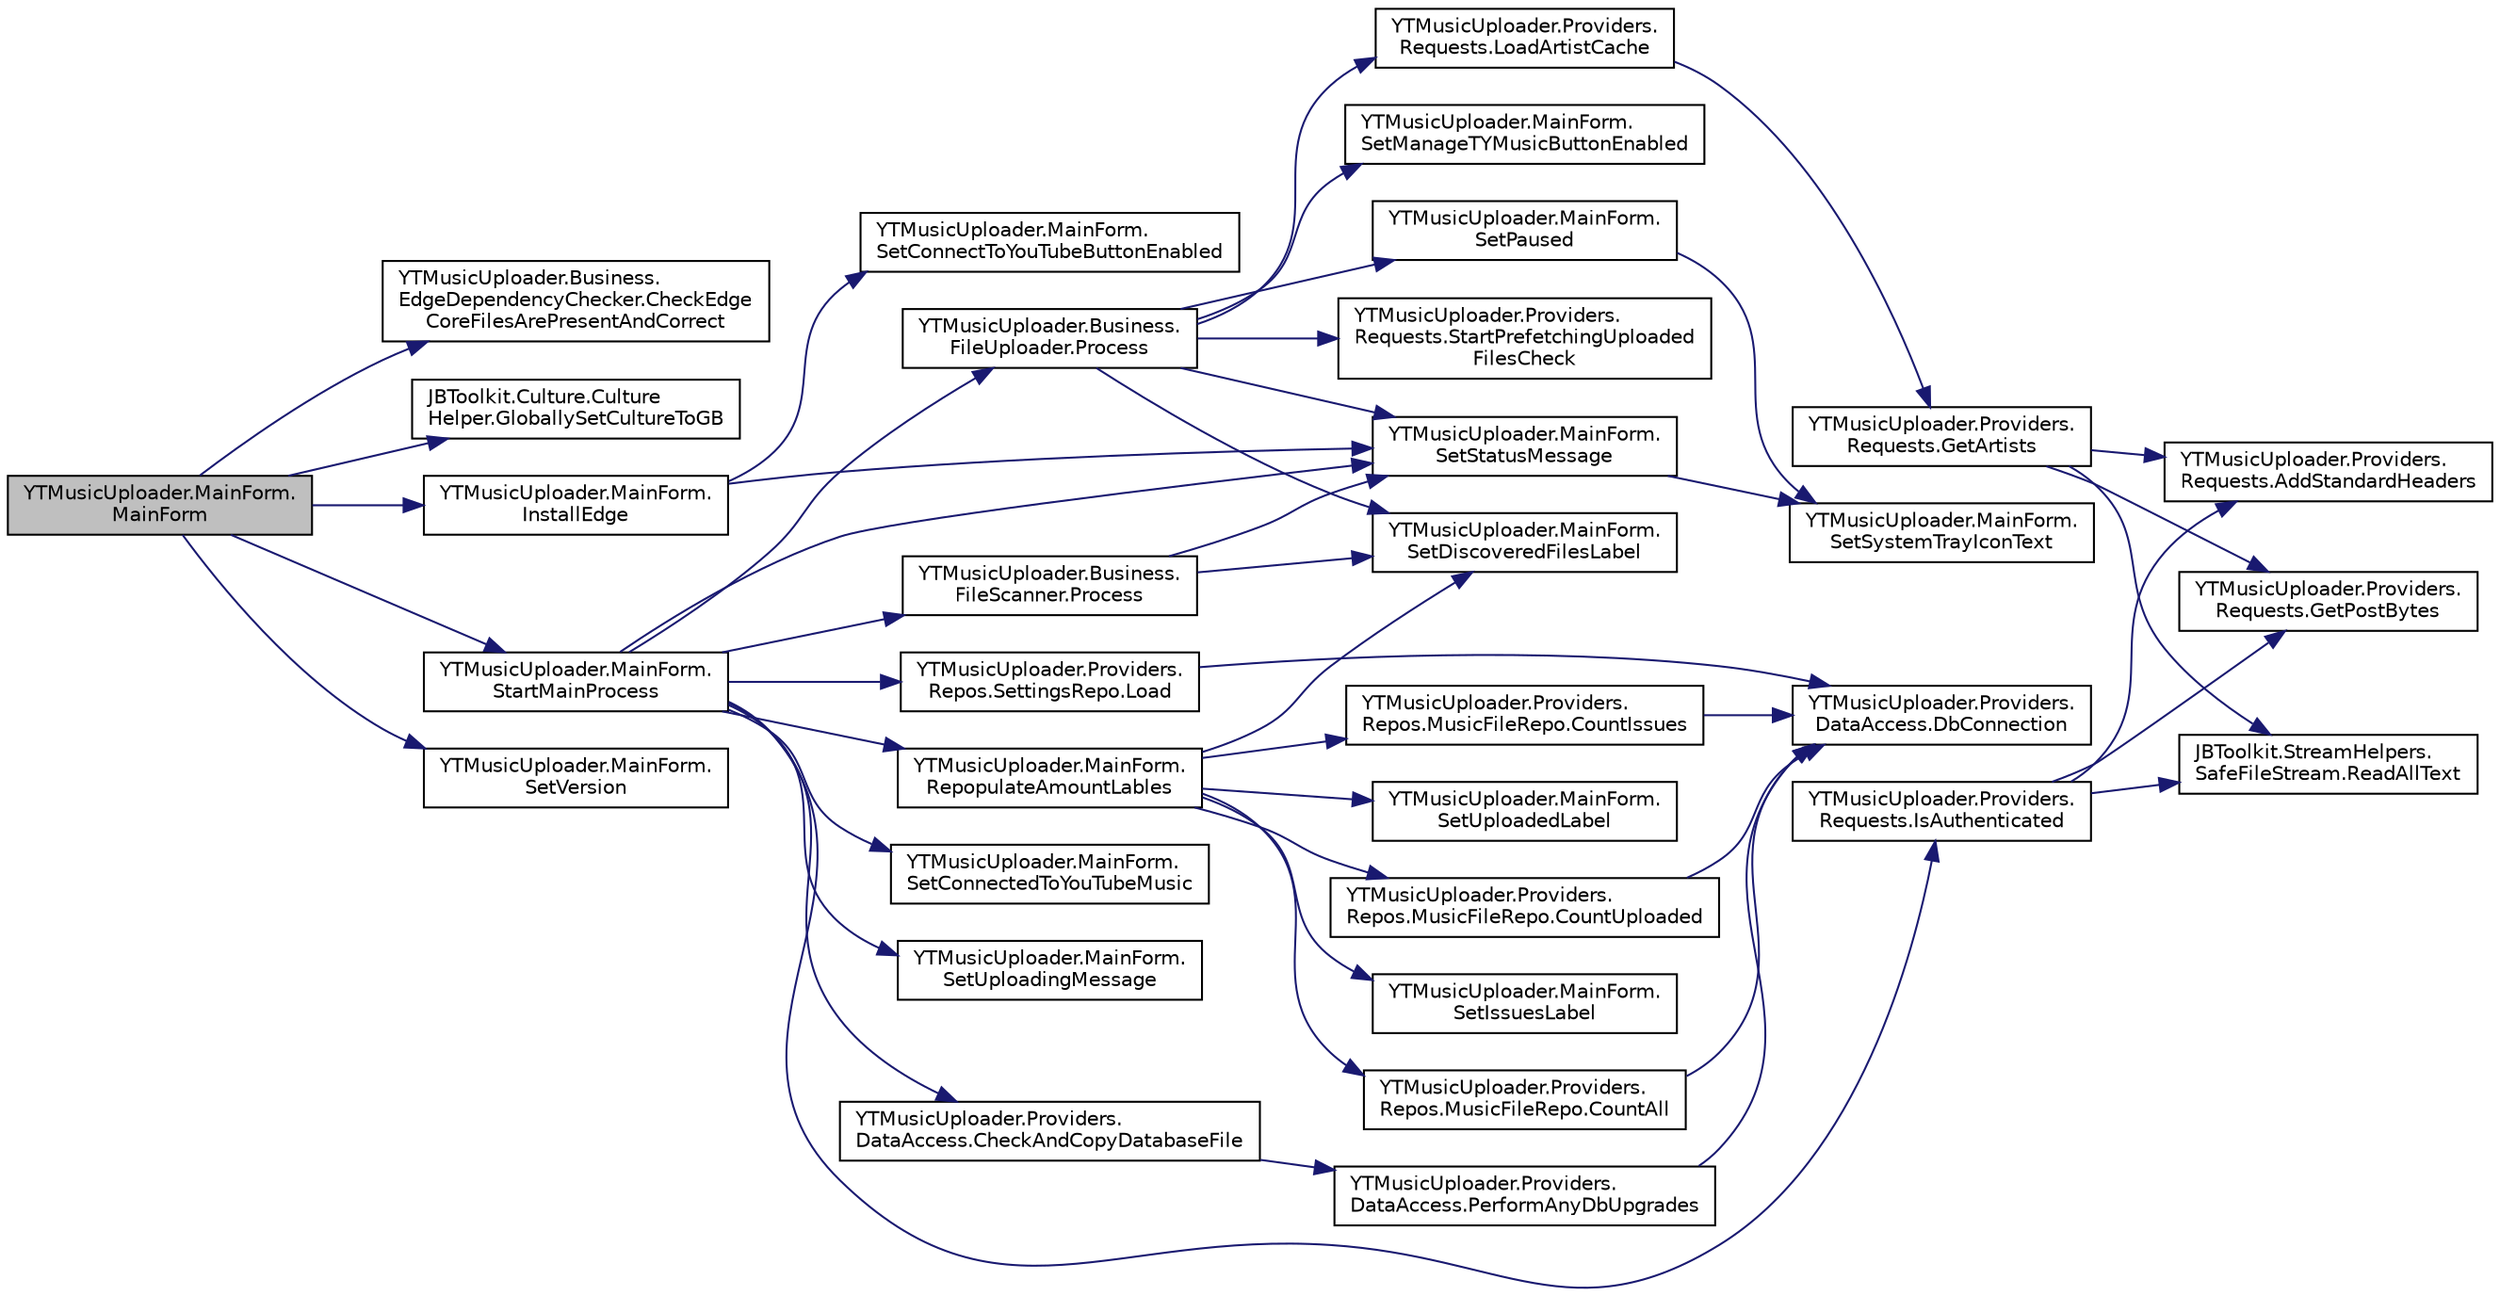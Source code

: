 digraph "YTMusicUploader.MainForm.MainForm"
{
 // LATEX_PDF_SIZE
  edge [fontname="Helvetica",fontsize="10",labelfontname="Helvetica",labelfontsize="10"];
  node [fontname="Helvetica",fontsize="10",shape=record];
  rankdir="LR";
  Node1 [label="YTMusicUploader.MainForm.\lMainForm",height=0.2,width=0.4,color="black", fillcolor="grey75", style="filled", fontcolor="black",tooltip=" "];
  Node1 -> Node2 [color="midnightblue",fontsize="10",style="solid"];
  Node2 [label="YTMusicUploader.Business.\lEdgeDependencyChecker.CheckEdge\lCoreFilesArePresentAndCorrect",height=0.2,width=0.4,color="black", fillcolor="white", style="filled",URL="$d0/d3f/class_y_t_music_uploader_1_1_business_1_1_edge_dependency_checker.html#a644c708d5abb6ee7385a15684676cec2",tooltip="Check all the required Edge Core files are present and are the right byte site (i...."];
  Node1 -> Node3 [color="midnightblue",fontsize="10",style="solid"];
  Node3 [label="JBToolkit.Culture.Culture\lHelper.GloballySetCultureToGB",height=0.2,width=0.4,color="black", fillcolor="white", style="filled",URL="$df/d18/class_j_b_toolkit_1_1_culture_1_1_culture_helper.html#ae97846e07d9657efb35e2c4b8cb9a2a3",tooltip="GB uses the date format: dd-MM-yyyy"];
  Node1 -> Node4 [color="midnightblue",fontsize="10",style="solid"];
  Node4 [label="YTMusicUploader.MainForm.\lInstallEdge",height=0.2,width=0.4,color="black", fillcolor="white", style="filled",URL="$d0/d66/class_y_t_music_uploader_1_1_main_form.html#a33b18473c12b74d584bb628356a820dc",tooltip=" "];
  Node4 -> Node5 [color="midnightblue",fontsize="10",style="solid"];
  Node5 [label="YTMusicUploader.MainForm.\lSetConnectToYouTubeButtonEnabled",height=0.2,width=0.4,color="black", fillcolor="white", style="filled",URL="$d0/d66/class_y_t_music_uploader_1_1_main_form.html#ac08b0810ba0be3d71049f5ef937d98d9",tooltip=" "];
  Node4 -> Node6 [color="midnightblue",fontsize="10",style="solid"];
  Node6 [label="YTMusicUploader.MainForm.\lSetStatusMessage",height=0.2,width=0.4,color="black", fillcolor="white", style="filled",URL="$d0/d66/class_y_t_music_uploader_1_1_main_form.html#a780bc3d95ca739d5c25cbde1dc5d75b5",tooltip=" "];
  Node6 -> Node7 [color="midnightblue",fontsize="10",style="solid"];
  Node7 [label="YTMusicUploader.MainForm.\lSetSystemTrayIconText",height=0.2,width=0.4,color="black", fillcolor="white", style="filled",URL="$d0/d66/class_y_t_music_uploader_1_1_main_form.html#a00c5ed011552719aa13509e79976e4ee",tooltip=" "];
  Node1 -> Node8 [color="midnightblue",fontsize="10",style="solid"];
  Node8 [label="YTMusicUploader.MainForm.\lSetVersion",height=0.2,width=0.4,color="black", fillcolor="white", style="filled",URL="$d0/d66/class_y_t_music_uploader_1_1_main_form.html#af6b9517020cafac0a321d5c8fd64d11c",tooltip=" "];
  Node1 -> Node9 [color="midnightblue",fontsize="10",style="solid"];
  Node9 [label="YTMusicUploader.MainForm.\lStartMainProcess",height=0.2,width=0.4,color="black", fillcolor="white", style="filled",URL="$d0/d66/class_y_t_music_uploader_1_1_main_form.html#ae262cc9d9873fca34d4a8d275b62d723",tooltip=" "];
  Node9 -> Node10 [color="midnightblue",fontsize="10",style="solid"];
  Node10 [label="YTMusicUploader.Providers.\lDataAccess.CheckAndCopyDatabaseFile",height=0.2,width=0.4,color="black", fillcolor="white", style="filled",URL="$d7/d1f/class_y_t_music_uploader_1_1_providers_1_1_data_access.html#a0f9bb7c069a72090c6f86048509fa343",tooltip="Checks if the database file is present in the users AppData path. If it's not present it will copy ov..."];
  Node10 -> Node11 [color="midnightblue",fontsize="10",style="solid"];
  Node11 [label="YTMusicUploader.Providers.\lDataAccess.PerformAnyDbUpgrades",height=0.2,width=0.4,color="black", fillcolor="white", style="filled",URL="$d7/d1f/class_y_t_music_uploader_1_1_providers_1_1_data_access.html#a777fee8af9abfbafeb10f09327101e08",tooltip="Runs on form load to ensure the database schema is at the latest version following an application upg..."];
  Node11 -> Node12 [color="midnightblue",fontsize="10",style="solid"];
  Node12 [label="YTMusicUploader.Providers.\lDataAccess.DbConnection",height=0.2,width=0.4,color="black", fillcolor="white", style="filled",URL="$d7/d1f/class_y_t_music_uploader_1_1_providers_1_1_data_access.html#ac9ee0f646d725d0ccebc213c38d4b996",tooltip="Create an SQLite connection to the database file in the users AppData path"];
  Node9 -> Node13 [color="midnightblue",fontsize="10",style="solid"];
  Node13 [label="YTMusicUploader.Providers.\lRequests.IsAuthenticated",height=0.2,width=0.4,color="black", fillcolor="white", style="filled",URL="$d8/d00/class_y_t_music_uploader_1_1_providers_1_1_requests.html#a999ef8b6818a6afda480211b7a36a0d5",tooltip="HttpWebRequest POST request to send to YouTube to check if the user's is authenticated (signed in) by..."];
  Node13 -> Node14 [color="midnightblue",fontsize="10",style="solid"];
  Node14 [label="YTMusicUploader.Providers.\lRequests.AddStandardHeaders",height=0.2,width=0.4,color="black", fillcolor="white", style="filled",URL="$d8/d00/class_y_t_music_uploader_1_1_providers_1_1_requests.html#a62dae7c90e360d88e8b3f495f3c683ec",tooltip="Required headers for any YouTube music API request"];
  Node13 -> Node15 [color="midnightblue",fontsize="10",style="solid"];
  Node15 [label="YTMusicUploader.Providers.\lRequests.GetPostBytes",height=0.2,width=0.4,color="black", fillcolor="white", style="filled",URL="$d8/d00/class_y_t_music_uploader_1_1_providers_1_1_requests.html#a2c548db725ae9ec8fda7e4a2433d412c",tooltip="Converts a string to a byte array for use in a HttpWebRequest upload stream (UTF8 encoded)."];
  Node13 -> Node16 [color="midnightblue",fontsize="10",style="solid"];
  Node16 [label="JBToolkit.StreamHelpers.\lSafeFileStream.ReadAllText",height=0.2,width=0.4,color="black", fillcolor="white", style="filled",URL="$dc/d56/class_j_b_toolkit_1_1_stream_helpers_1_1_safe_file_stream.html#acca170671f3b26c9d691293f1586d4dc",tooltip="Read text file without locking it. If it is locked it should read anyway"];
  Node9 -> Node17 [color="midnightblue",fontsize="10",style="solid"];
  Node17 [label="YTMusicUploader.Providers.\lRepos.SettingsRepo.Load",height=0.2,width=0.4,color="black", fillcolor="white", style="filled",URL="$d5/dcc/class_y_t_music_uploader_1_1_providers_1_1_repos_1_1_settings_repo.html#a1225233e12f57aafdf4730f2e38d748d",tooltip="Loads the application settings data from the database"];
  Node17 -> Node12 [color="midnightblue",fontsize="10",style="solid"];
  Node9 -> Node18 [color="midnightblue",fontsize="10",style="solid"];
  Node18 [label="YTMusicUploader.Business.\lFileScanner.Process",height=0.2,width=0.4,color="black", fillcolor="white", style="filled",URL="$dd/d94/class_y_t_music_uploader_1_1_business_1_1_file_scanner.html#ac79b28d31e906a37a700c7574a7b6290",tooltip="Executes the scan"];
  Node18 -> Node19 [color="midnightblue",fontsize="10",style="solid"];
  Node19 [label="YTMusicUploader.MainForm.\lSetDiscoveredFilesLabel",height=0.2,width=0.4,color="black", fillcolor="white", style="filled",URL="$d0/d66/class_y_t_music_uploader_1_1_main_form.html#ad5af0ba57a68f99474530af52999381b",tooltip=" "];
  Node18 -> Node6 [color="midnightblue",fontsize="10",style="solid"];
  Node9 -> Node20 [color="midnightblue",fontsize="10",style="solid"];
  Node20 [label="YTMusicUploader.Business.\lFileUploader.Process",height=0.2,width=0.4,color="black", fillcolor="white", style="filled",URL="$d9/dab/class_y_t_music_uploader_1_1_business_1_1_file_uploader.html#a5ecabcb283073e1b7fe3cefaa0c19cc7",tooltip="Execute the upload process"];
  Node20 -> Node21 [color="midnightblue",fontsize="10",style="solid"];
  Node21 [label="YTMusicUploader.Providers.\lRequests.LoadArtistCache",height=0.2,width=0.4,color="black", fillcolor="white", style="filled",URL="$d8/d00/class_y_t_music_uploader_1_1_providers_1_1_requests.html#a6808d6ec5334bfe6a329d6a29be79ae5",tooltip="Set the uploaded artist cached gathered from YouTube Music"];
  Node21 -> Node22 [color="midnightblue",fontsize="10",style="solid"];
  Node22 [label="YTMusicUploader.Providers.\lRequests.GetArtists",height=0.2,width=0.4,color="black", fillcolor="white", style="filled",URL="$d8/d00/class_y_t_music_uploader_1_1_providers_1_1_requests.html#adf7c70fd9af5014904ba52e5d4d12f64",tooltip="HttpWebRequest POST request - Recursively fetches all the artists from YouTube Music's 'Upload' secti..."];
  Node22 -> Node14 [color="midnightblue",fontsize="10",style="solid"];
  Node22 -> Node15 [color="midnightblue",fontsize="10",style="solid"];
  Node22 -> Node16 [color="midnightblue",fontsize="10",style="solid"];
  Node20 -> Node19 [color="midnightblue",fontsize="10",style="solid"];
  Node20 -> Node23 [color="midnightblue",fontsize="10",style="solid"];
  Node23 [label="YTMusicUploader.MainForm.\lSetManageTYMusicButtonEnabled",height=0.2,width=0.4,color="black", fillcolor="white", style="filled",URL="$d0/d66/class_y_t_music_uploader_1_1_main_form.html#af9433ed9a9f494c72c9e7e7725335f01",tooltip=" "];
  Node20 -> Node24 [color="midnightblue",fontsize="10",style="solid"];
  Node24 [label="YTMusicUploader.MainForm.\lSetPaused",height=0.2,width=0.4,color="black", fillcolor="white", style="filled",URL="$d0/d66/class_y_t_music_uploader_1_1_main_form.html#a3bcf1e921f38ef9b11f77586e2ef1b28",tooltip=" "];
  Node24 -> Node7 [color="midnightblue",fontsize="10",style="solid"];
  Node20 -> Node6 [color="midnightblue",fontsize="10",style="solid"];
  Node20 -> Node25 [color="midnightblue",fontsize="10",style="solid"];
  Node25 [label="YTMusicUploader.Providers.\lRequests.StartPrefetchingUploaded\lFilesCheck",height=0.2,width=0.4,color="black", fillcolor="white", style="filled",URL="$d8/d00/class_y_t_music_uploader_1_1_providers_1_1_requests.html#a3d6ca2f67b1b9f6e978e8386ab5abc55",tooltip="Starts a new thread which loops through MusicFiles to check if they've already been uploaded to YouTu..."];
  Node9 -> Node26 [color="midnightblue",fontsize="10",style="solid"];
  Node26 [label="YTMusicUploader.MainForm.\lRepopulateAmountLables",height=0.2,width=0.4,color="black", fillcolor="white", style="filled",URL="$d0/d66/class_y_t_music_uploader_1_1_main_form.html#adf4d8b09c79a8054031a234f8c4e8d92",tooltip=" "];
  Node26 -> Node27 [color="midnightblue",fontsize="10",style="solid"];
  Node27 [label="YTMusicUploader.Providers.\lRepos.MusicFileRepo.CountAll",height=0.2,width=0.4,color="black", fillcolor="white", style="filled",URL="$d1/d9d/class_y_t_music_uploader_1_1_providers_1_1_repos_1_1_music_file_repo.html#a9c12e93c1d64640a6f646161d9f5ea4d",tooltip="Count all non-removed Music File entries"];
  Node27 -> Node12 [color="midnightblue",fontsize="10",style="solid"];
  Node26 -> Node28 [color="midnightblue",fontsize="10",style="solid"];
  Node28 [label="YTMusicUploader.Providers.\lRepos.MusicFileRepo.CountIssues",height=0.2,width=0.4,color="black", fillcolor="white", style="filled",URL="$d1/d9d/class_y_t_music_uploader_1_1_providers_1_1_repos_1_1_music_file_repo.html#a799073d452dba59c8412e483f124eb73",tooltip="Count all non-removed Music File entries that have upload errors"];
  Node28 -> Node12 [color="midnightblue",fontsize="10",style="solid"];
  Node26 -> Node29 [color="midnightblue",fontsize="10",style="solid"];
  Node29 [label="YTMusicUploader.Providers.\lRepos.MusicFileRepo.CountUploaded",height=0.2,width=0.4,color="black", fillcolor="white", style="filled",URL="$d1/d9d/class_y_t_music_uploader_1_1_providers_1_1_repos_1_1_music_file_repo.html#a1904d56d0e45d79eba50da29d65ad219",tooltip="Count all non-removed Music File entries with upload success"];
  Node29 -> Node12 [color="midnightblue",fontsize="10",style="solid"];
  Node26 -> Node19 [color="midnightblue",fontsize="10",style="solid"];
  Node26 -> Node30 [color="midnightblue",fontsize="10",style="solid"];
  Node30 [label="YTMusicUploader.MainForm.\lSetIssuesLabel",height=0.2,width=0.4,color="black", fillcolor="white", style="filled",URL="$d0/d66/class_y_t_music_uploader_1_1_main_form.html#ad05b1e32e260ce690cb699b11e23f51e",tooltip=" "];
  Node26 -> Node31 [color="midnightblue",fontsize="10",style="solid"];
  Node31 [label="YTMusicUploader.MainForm.\lSetUploadedLabel",height=0.2,width=0.4,color="black", fillcolor="white", style="filled",URL="$d0/d66/class_y_t_music_uploader_1_1_main_form.html#a7e6d9ff608ac01f29412a13657854b1f",tooltip=" "];
  Node9 -> Node32 [color="midnightblue",fontsize="10",style="solid"];
  Node32 [label="YTMusicUploader.MainForm.\lSetConnectedToYouTubeMusic",height=0.2,width=0.4,color="black", fillcolor="white", style="filled",URL="$d0/d66/class_y_t_music_uploader_1_1_main_form.html#a7ed493021b05b1cd1373c44082413d4f",tooltip=" "];
  Node9 -> Node6 [color="midnightblue",fontsize="10",style="solid"];
  Node9 -> Node33 [color="midnightblue",fontsize="10",style="solid"];
  Node33 [label="YTMusicUploader.MainForm.\lSetUploadingMessage",height=0.2,width=0.4,color="black", fillcolor="white", style="filled",URL="$d0/d66/class_y_t_music_uploader_1_1_main_form.html#a8a6b5f35ff37227ceb31962ce6c20c27",tooltip=" "];
}
